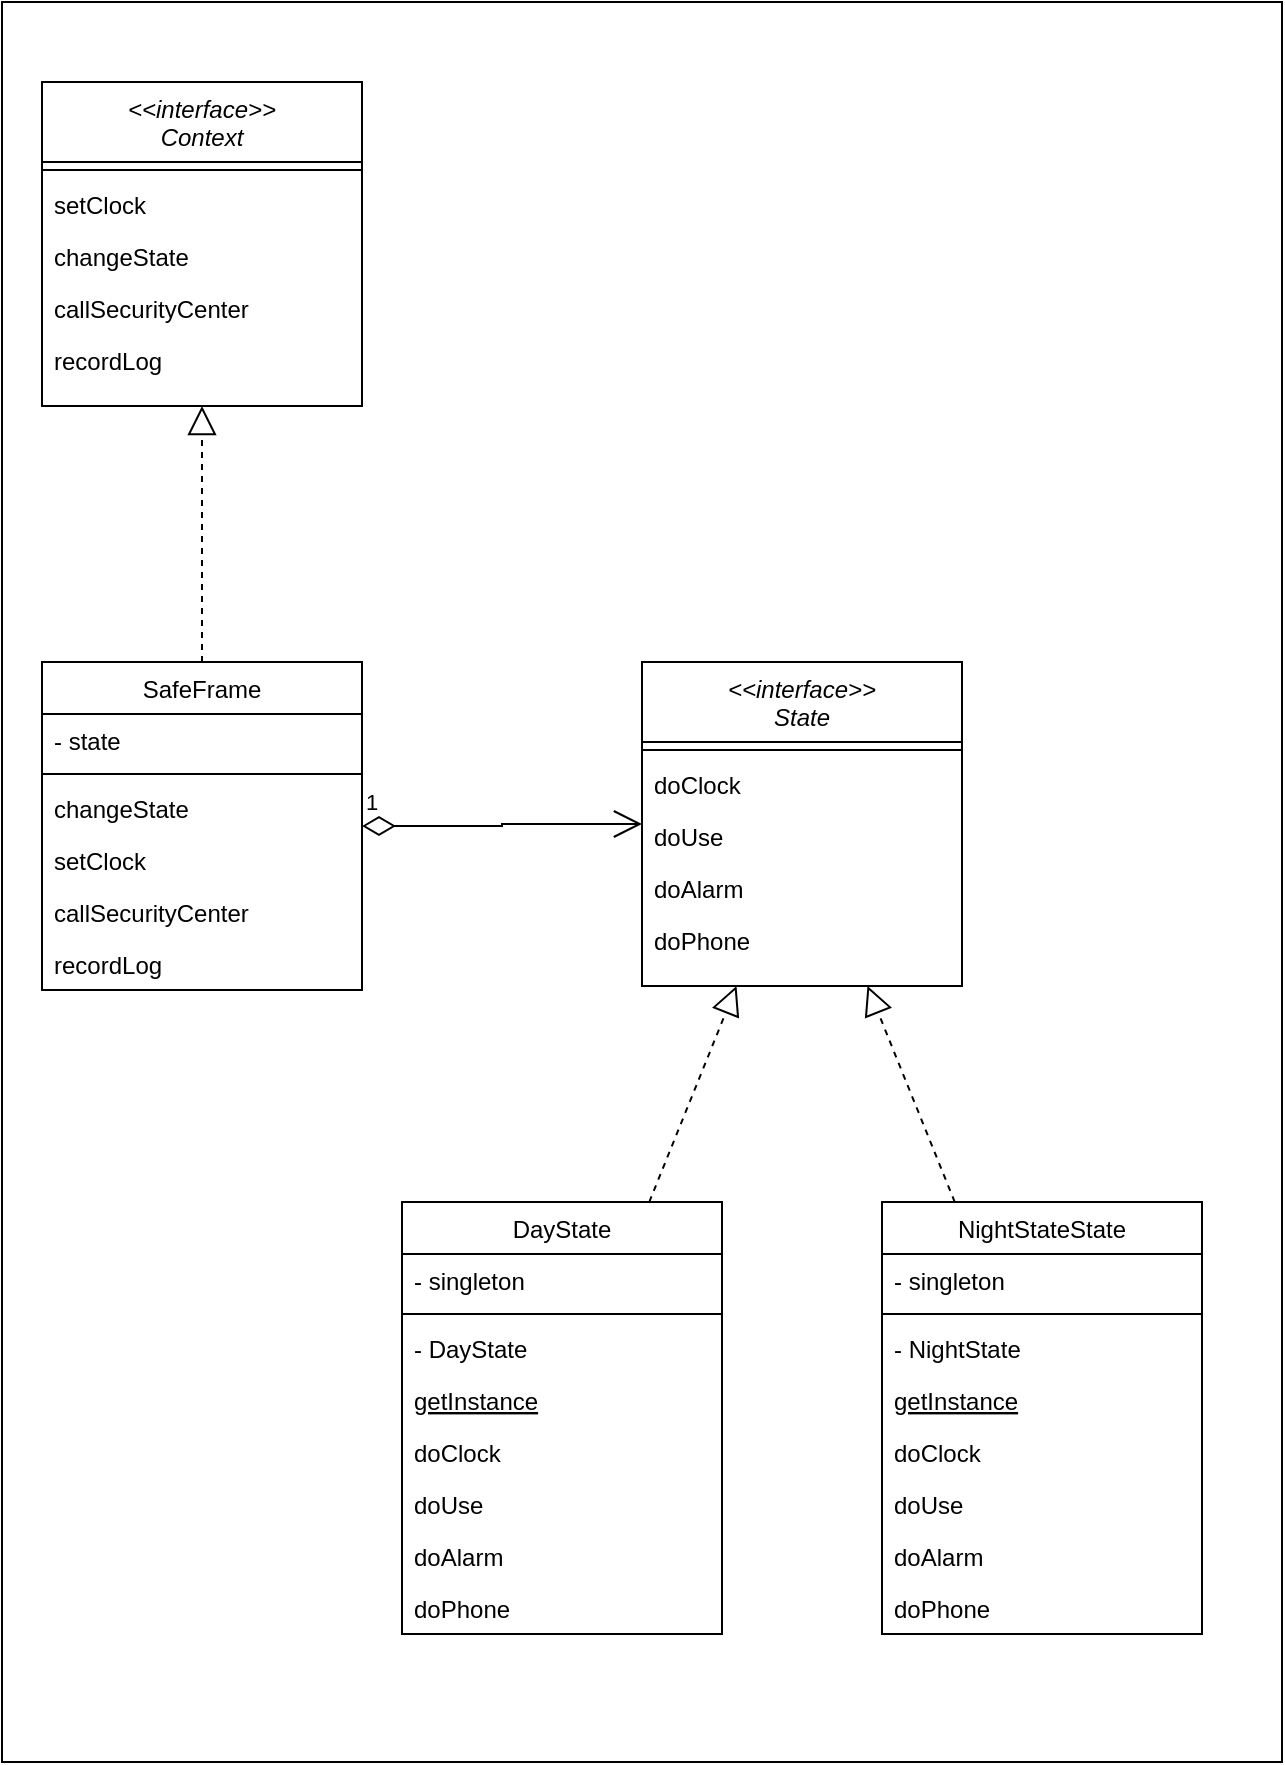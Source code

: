 <mxfile version="20.2.0" type="device"><diagram id="C5RBs43oDa-KdzZeNtuy" name="Page-1"><mxGraphModel dx="882" dy="1356" grid="1" gridSize="10" guides="1" tooltips="1" connect="1" arrows="1" fold="1" page="1" pageScale="1" pageWidth="827" pageHeight="1169" math="0" shadow="0"><root><mxCell id="WIyWlLk6GJQsqaUBKTNV-0"/><mxCell id="WIyWlLk6GJQsqaUBKTNV-1" parent="WIyWlLk6GJQsqaUBKTNV-0"/><mxCell id="r5tnW-3MV6C-ZkGrFcfl-54" value="" style="rounded=0;whiteSpace=wrap;html=1;" vertex="1" parent="WIyWlLk6GJQsqaUBKTNV-1"><mxGeometry x="200" y="80" width="640" height="880" as="geometry"/></mxCell><mxCell id="zkfFHV4jXpPFQw0GAbJ--0" value="&lt;&lt;interface&gt;&gt;&#10;Context" style="swimlane;fontStyle=2;align=center;verticalAlign=top;childLayout=stackLayout;horizontal=1;startSize=40;horizontalStack=0;resizeParent=1;resizeLast=0;collapsible=1;marginBottom=0;rounded=0;shadow=0;strokeWidth=1;" parent="WIyWlLk6GJQsqaUBKTNV-1" vertex="1"><mxGeometry x="220" y="120" width="160" height="162" as="geometry"><mxRectangle x="230" y="140" width="160" height="26" as="alternateBounds"/></mxGeometry></mxCell><mxCell id="zkfFHV4jXpPFQw0GAbJ--4" value="" style="line;html=1;strokeWidth=1;align=left;verticalAlign=middle;spacingTop=-1;spacingLeft=3;spacingRight=3;rotatable=0;labelPosition=right;points=[];portConstraint=eastwest;" parent="zkfFHV4jXpPFQw0GAbJ--0" vertex="1"><mxGeometry y="40" width="160" height="8" as="geometry"/></mxCell><mxCell id="zkfFHV4jXpPFQw0GAbJ--5" value="setClock" style="text;align=left;verticalAlign=top;spacingLeft=4;spacingRight=4;overflow=hidden;rotatable=0;points=[[0,0.5],[1,0.5]];portConstraint=eastwest;" parent="zkfFHV4jXpPFQw0GAbJ--0" vertex="1"><mxGeometry y="48" width="160" height="26" as="geometry"/></mxCell><mxCell id="r5tnW-3MV6C-ZkGrFcfl-0" value="changeState" style="text;align=left;verticalAlign=top;spacingLeft=4;spacingRight=4;overflow=hidden;rotatable=0;points=[[0,0.5],[1,0.5]];portConstraint=eastwest;" vertex="1" parent="zkfFHV4jXpPFQw0GAbJ--0"><mxGeometry y="74" width="160" height="26" as="geometry"/></mxCell><mxCell id="r5tnW-3MV6C-ZkGrFcfl-1" value="callSecurityCenter" style="text;align=left;verticalAlign=top;spacingLeft=4;spacingRight=4;overflow=hidden;rotatable=0;points=[[0,0.5],[1,0.5]];portConstraint=eastwest;" vertex="1" parent="zkfFHV4jXpPFQw0GAbJ--0"><mxGeometry y="100" width="160" height="26" as="geometry"/></mxCell><mxCell id="r5tnW-3MV6C-ZkGrFcfl-2" value="recordLog" style="text;align=left;verticalAlign=top;spacingLeft=4;spacingRight=4;overflow=hidden;rotatable=0;points=[[0,0.5],[1,0.5]];portConstraint=eastwest;" vertex="1" parent="zkfFHV4jXpPFQw0GAbJ--0"><mxGeometry y="126" width="160" height="26" as="geometry"/></mxCell><mxCell id="zkfFHV4jXpPFQw0GAbJ--17" value="SafeFrame" style="swimlane;fontStyle=0;align=center;verticalAlign=top;childLayout=stackLayout;horizontal=1;startSize=26;horizontalStack=0;resizeParent=1;resizeLast=0;collapsible=1;marginBottom=0;rounded=0;shadow=0;strokeWidth=1;" parent="WIyWlLk6GJQsqaUBKTNV-1" vertex="1"><mxGeometry x="220" y="410" width="160" height="164" as="geometry"><mxRectangle x="550" y="140" width="160" height="26" as="alternateBounds"/></mxGeometry></mxCell><mxCell id="zkfFHV4jXpPFQw0GAbJ--18" value="- state" style="text;align=left;verticalAlign=top;spacingLeft=4;spacingRight=4;overflow=hidden;rotatable=0;points=[[0,0.5],[1,0.5]];portConstraint=eastwest;" parent="zkfFHV4jXpPFQw0GAbJ--17" vertex="1"><mxGeometry y="26" width="160" height="26" as="geometry"/></mxCell><mxCell id="zkfFHV4jXpPFQw0GAbJ--23" value="" style="line;html=1;strokeWidth=1;align=left;verticalAlign=middle;spacingTop=-1;spacingLeft=3;spacingRight=3;rotatable=0;labelPosition=right;points=[];portConstraint=eastwest;" parent="zkfFHV4jXpPFQw0GAbJ--17" vertex="1"><mxGeometry y="52" width="160" height="8" as="geometry"/></mxCell><mxCell id="r5tnW-3MV6C-ZkGrFcfl-17" value="changeState" style="text;align=left;verticalAlign=top;spacingLeft=4;spacingRight=4;overflow=hidden;rotatable=0;points=[[0,0.5],[1,0.5]];portConstraint=eastwest;" vertex="1" parent="zkfFHV4jXpPFQw0GAbJ--17"><mxGeometry y="60" width="160" height="26" as="geometry"/></mxCell><mxCell id="r5tnW-3MV6C-ZkGrFcfl-18" value="setClock" style="text;align=left;verticalAlign=top;spacingLeft=4;spacingRight=4;overflow=hidden;rotatable=0;points=[[0,0.5],[1,0.5]];portConstraint=eastwest;" vertex="1" parent="zkfFHV4jXpPFQw0GAbJ--17"><mxGeometry y="86" width="160" height="26" as="geometry"/></mxCell><mxCell id="r5tnW-3MV6C-ZkGrFcfl-16" value="callSecurityCenter" style="text;align=left;verticalAlign=top;spacingLeft=4;spacingRight=4;overflow=hidden;rotatable=0;points=[[0,0.5],[1,0.5]];portConstraint=eastwest;" vertex="1" parent="zkfFHV4jXpPFQw0GAbJ--17"><mxGeometry y="112" width="160" height="26" as="geometry"/></mxCell><mxCell id="r5tnW-3MV6C-ZkGrFcfl-15" value="recordLog" style="text;align=left;verticalAlign=top;spacingLeft=4;spacingRight=4;overflow=hidden;rotatable=0;points=[[0,0.5],[1,0.5]];portConstraint=eastwest;" vertex="1" parent="zkfFHV4jXpPFQw0GAbJ--17"><mxGeometry y="138" width="160" height="26" as="geometry"/></mxCell><mxCell id="r5tnW-3MV6C-ZkGrFcfl-19" value="&lt;&lt;interface&gt;&gt;&#10;State" style="swimlane;fontStyle=2;align=center;verticalAlign=top;childLayout=stackLayout;horizontal=1;startSize=40;horizontalStack=0;resizeParent=1;resizeLast=0;collapsible=1;marginBottom=0;rounded=0;shadow=0;strokeWidth=1;" vertex="1" parent="WIyWlLk6GJQsqaUBKTNV-1"><mxGeometry x="520" y="410" width="160" height="162" as="geometry"><mxRectangle x="230" y="140" width="160" height="26" as="alternateBounds"/></mxGeometry></mxCell><mxCell id="r5tnW-3MV6C-ZkGrFcfl-20" value="" style="line;html=1;strokeWidth=1;align=left;verticalAlign=middle;spacingTop=-1;spacingLeft=3;spacingRight=3;rotatable=0;labelPosition=right;points=[];portConstraint=eastwest;" vertex="1" parent="r5tnW-3MV6C-ZkGrFcfl-19"><mxGeometry y="40" width="160" height="8" as="geometry"/></mxCell><mxCell id="r5tnW-3MV6C-ZkGrFcfl-21" value="doClock" style="text;align=left;verticalAlign=top;spacingLeft=4;spacingRight=4;overflow=hidden;rotatable=0;points=[[0,0.5],[1,0.5]];portConstraint=eastwest;" vertex="1" parent="r5tnW-3MV6C-ZkGrFcfl-19"><mxGeometry y="48" width="160" height="26" as="geometry"/></mxCell><mxCell id="r5tnW-3MV6C-ZkGrFcfl-22" value="doUse" style="text;align=left;verticalAlign=top;spacingLeft=4;spacingRight=4;overflow=hidden;rotatable=0;points=[[0,0.5],[1,0.5]];portConstraint=eastwest;" vertex="1" parent="r5tnW-3MV6C-ZkGrFcfl-19"><mxGeometry y="74" width="160" height="26" as="geometry"/></mxCell><mxCell id="r5tnW-3MV6C-ZkGrFcfl-23" value="doAlarm" style="text;align=left;verticalAlign=top;spacingLeft=4;spacingRight=4;overflow=hidden;rotatable=0;points=[[0,0.5],[1,0.5]];portConstraint=eastwest;" vertex="1" parent="r5tnW-3MV6C-ZkGrFcfl-19"><mxGeometry y="100" width="160" height="26" as="geometry"/></mxCell><mxCell id="r5tnW-3MV6C-ZkGrFcfl-24" value="doPhone" style="text;align=left;verticalAlign=top;spacingLeft=4;spacingRight=4;overflow=hidden;rotatable=0;points=[[0,0.5],[1,0.5]];portConstraint=eastwest;" vertex="1" parent="r5tnW-3MV6C-ZkGrFcfl-19"><mxGeometry y="126" width="160" height="26" as="geometry"/></mxCell><mxCell id="r5tnW-3MV6C-ZkGrFcfl-25" value="DayState" style="swimlane;fontStyle=0;align=center;verticalAlign=top;childLayout=stackLayout;horizontal=1;startSize=26;horizontalStack=0;resizeParent=1;resizeLast=0;collapsible=1;marginBottom=0;rounded=0;shadow=0;strokeWidth=1;" vertex="1" parent="WIyWlLk6GJQsqaUBKTNV-1"><mxGeometry x="400" y="680" width="160" height="216" as="geometry"><mxRectangle x="550" y="140" width="160" height="26" as="alternateBounds"/></mxGeometry></mxCell><mxCell id="r5tnW-3MV6C-ZkGrFcfl-26" value="- singleton" style="text;align=left;verticalAlign=top;spacingLeft=4;spacingRight=4;overflow=hidden;rotatable=0;points=[[0,0.5],[1,0.5]];portConstraint=eastwest;" vertex="1" parent="r5tnW-3MV6C-ZkGrFcfl-25"><mxGeometry y="26" width="160" height="26" as="geometry"/></mxCell><mxCell id="r5tnW-3MV6C-ZkGrFcfl-27" value="" style="line;html=1;strokeWidth=1;align=left;verticalAlign=middle;spacingTop=-1;spacingLeft=3;spacingRight=3;rotatable=0;labelPosition=right;points=[];portConstraint=eastwest;" vertex="1" parent="r5tnW-3MV6C-ZkGrFcfl-25"><mxGeometry y="52" width="160" height="8" as="geometry"/></mxCell><mxCell id="r5tnW-3MV6C-ZkGrFcfl-31" value="- DayState" style="text;align=left;verticalAlign=top;spacingLeft=4;spacingRight=4;overflow=hidden;rotatable=0;points=[[0,0.5],[1,0.5]];portConstraint=eastwest;" vertex="1" parent="r5tnW-3MV6C-ZkGrFcfl-25"><mxGeometry y="60" width="160" height="26" as="geometry"/></mxCell><mxCell id="r5tnW-3MV6C-ZkGrFcfl-40" value="getInstance" style="text;align=left;verticalAlign=top;spacingLeft=4;spacingRight=4;overflow=hidden;rotatable=0;points=[[0,0.5],[1,0.5]];portConstraint=eastwest;fontStyle=4" vertex="1" parent="r5tnW-3MV6C-ZkGrFcfl-25"><mxGeometry y="86" width="160" height="26" as="geometry"/></mxCell><mxCell id="r5tnW-3MV6C-ZkGrFcfl-36" value="doClock" style="text;align=left;verticalAlign=top;spacingLeft=4;spacingRight=4;overflow=hidden;rotatable=0;points=[[0,0.5],[1,0.5]];portConstraint=eastwest;" vertex="1" parent="r5tnW-3MV6C-ZkGrFcfl-25"><mxGeometry y="112" width="160" height="26" as="geometry"/></mxCell><mxCell id="r5tnW-3MV6C-ZkGrFcfl-37" value="doUse" style="text;align=left;verticalAlign=top;spacingLeft=4;spacingRight=4;overflow=hidden;rotatable=0;points=[[0,0.5],[1,0.5]];portConstraint=eastwest;" vertex="1" parent="r5tnW-3MV6C-ZkGrFcfl-25"><mxGeometry y="138" width="160" height="26" as="geometry"/></mxCell><mxCell id="r5tnW-3MV6C-ZkGrFcfl-38" value="doAlarm" style="text;align=left;verticalAlign=top;spacingLeft=4;spacingRight=4;overflow=hidden;rotatable=0;points=[[0,0.5],[1,0.5]];portConstraint=eastwest;" vertex="1" parent="r5tnW-3MV6C-ZkGrFcfl-25"><mxGeometry y="164" width="160" height="26" as="geometry"/></mxCell><mxCell id="r5tnW-3MV6C-ZkGrFcfl-39" value="doPhone" style="text;align=left;verticalAlign=top;spacingLeft=4;spacingRight=4;overflow=hidden;rotatable=0;points=[[0,0.5],[1,0.5]];portConstraint=eastwest;" vertex="1" parent="r5tnW-3MV6C-ZkGrFcfl-25"><mxGeometry y="190" width="160" height="26" as="geometry"/></mxCell><mxCell id="r5tnW-3MV6C-ZkGrFcfl-41" value="NightStateState" style="swimlane;fontStyle=0;align=center;verticalAlign=top;childLayout=stackLayout;horizontal=1;startSize=26;horizontalStack=0;resizeParent=1;resizeLast=0;collapsible=1;marginBottom=0;rounded=0;shadow=0;strokeWidth=1;" vertex="1" parent="WIyWlLk6GJQsqaUBKTNV-1"><mxGeometry x="640" y="680" width="160" height="216" as="geometry"><mxRectangle x="550" y="140" width="160" height="26" as="alternateBounds"/></mxGeometry></mxCell><mxCell id="r5tnW-3MV6C-ZkGrFcfl-42" value="- singleton" style="text;align=left;verticalAlign=top;spacingLeft=4;spacingRight=4;overflow=hidden;rotatable=0;points=[[0,0.5],[1,0.5]];portConstraint=eastwest;" vertex="1" parent="r5tnW-3MV6C-ZkGrFcfl-41"><mxGeometry y="26" width="160" height="26" as="geometry"/></mxCell><mxCell id="r5tnW-3MV6C-ZkGrFcfl-43" value="" style="line;html=1;strokeWidth=1;align=left;verticalAlign=middle;spacingTop=-1;spacingLeft=3;spacingRight=3;rotatable=0;labelPosition=right;points=[];portConstraint=eastwest;" vertex="1" parent="r5tnW-3MV6C-ZkGrFcfl-41"><mxGeometry y="52" width="160" height="8" as="geometry"/></mxCell><mxCell id="r5tnW-3MV6C-ZkGrFcfl-44" value="- NightState" style="text;align=left;verticalAlign=top;spacingLeft=4;spacingRight=4;overflow=hidden;rotatable=0;points=[[0,0.5],[1,0.5]];portConstraint=eastwest;" vertex="1" parent="r5tnW-3MV6C-ZkGrFcfl-41"><mxGeometry y="60" width="160" height="26" as="geometry"/></mxCell><mxCell id="r5tnW-3MV6C-ZkGrFcfl-45" value="getInstance" style="text;align=left;verticalAlign=top;spacingLeft=4;spacingRight=4;overflow=hidden;rotatable=0;points=[[0,0.5],[1,0.5]];portConstraint=eastwest;fontStyle=4" vertex="1" parent="r5tnW-3MV6C-ZkGrFcfl-41"><mxGeometry y="86" width="160" height="26" as="geometry"/></mxCell><mxCell id="r5tnW-3MV6C-ZkGrFcfl-46" value="doClock" style="text;align=left;verticalAlign=top;spacingLeft=4;spacingRight=4;overflow=hidden;rotatable=0;points=[[0,0.5],[1,0.5]];portConstraint=eastwest;" vertex="1" parent="r5tnW-3MV6C-ZkGrFcfl-41"><mxGeometry y="112" width="160" height="26" as="geometry"/></mxCell><mxCell id="r5tnW-3MV6C-ZkGrFcfl-47" value="doUse" style="text;align=left;verticalAlign=top;spacingLeft=4;spacingRight=4;overflow=hidden;rotatable=0;points=[[0,0.5],[1,0.5]];portConstraint=eastwest;" vertex="1" parent="r5tnW-3MV6C-ZkGrFcfl-41"><mxGeometry y="138" width="160" height="26" as="geometry"/></mxCell><mxCell id="r5tnW-3MV6C-ZkGrFcfl-48" value="doAlarm" style="text;align=left;verticalAlign=top;spacingLeft=4;spacingRight=4;overflow=hidden;rotatable=0;points=[[0,0.5],[1,0.5]];portConstraint=eastwest;" vertex="1" parent="r5tnW-3MV6C-ZkGrFcfl-41"><mxGeometry y="164" width="160" height="26" as="geometry"/></mxCell><mxCell id="r5tnW-3MV6C-ZkGrFcfl-49" value="doPhone" style="text;align=left;verticalAlign=top;spacingLeft=4;spacingRight=4;overflow=hidden;rotatable=0;points=[[0,0.5],[1,0.5]];portConstraint=eastwest;" vertex="1" parent="r5tnW-3MV6C-ZkGrFcfl-41"><mxGeometry y="190" width="160" height="26" as="geometry"/></mxCell><mxCell id="r5tnW-3MV6C-ZkGrFcfl-50" value="" style="endArrow=block;dashed=1;endFill=0;endSize=12;html=1;rounded=0;" edge="1" parent="WIyWlLk6GJQsqaUBKTNV-1" source="r5tnW-3MV6C-ZkGrFcfl-25" target="r5tnW-3MV6C-ZkGrFcfl-19"><mxGeometry width="160" relative="1" as="geometry"><mxPoint x="270" y="890" as="sourcePoint"/><mxPoint x="430" y="890" as="targetPoint"/></mxGeometry></mxCell><mxCell id="r5tnW-3MV6C-ZkGrFcfl-51" value="" style="endArrow=block;dashed=1;endFill=0;endSize=12;html=1;rounded=0;" edge="1" parent="WIyWlLk6GJQsqaUBKTNV-1" source="r5tnW-3MV6C-ZkGrFcfl-41" target="r5tnW-3MV6C-ZkGrFcfl-19"><mxGeometry width="160" relative="1" as="geometry"><mxPoint x="533.636" y="690" as="sourcePoint"/><mxPoint x="577.273" y="582" as="targetPoint"/></mxGeometry></mxCell><mxCell id="r5tnW-3MV6C-ZkGrFcfl-52" value="" style="endArrow=block;dashed=1;endFill=0;endSize=12;html=1;rounded=0;" edge="1" parent="WIyWlLk6GJQsqaUBKTNV-1" source="zkfFHV4jXpPFQw0GAbJ--17" target="zkfFHV4jXpPFQw0GAbJ--0"><mxGeometry width="160" relative="1" as="geometry"><mxPoint x="686.364" y="690" as="sourcePoint"/><mxPoint x="642.727" y="582" as="targetPoint"/></mxGeometry></mxCell><mxCell id="r5tnW-3MV6C-ZkGrFcfl-53" value="1" style="endArrow=open;html=1;endSize=12;startArrow=diamondThin;startSize=14;startFill=0;edgeStyle=orthogonalEdgeStyle;align=left;verticalAlign=bottom;rounded=0;" edge="1" parent="WIyWlLk6GJQsqaUBKTNV-1" source="zkfFHV4jXpPFQw0GAbJ--17" target="r5tnW-3MV6C-ZkGrFcfl-19"><mxGeometry x="-1" y="3" relative="1" as="geometry"><mxPoint x="180" y="740" as="sourcePoint"/><mxPoint x="340" y="740" as="targetPoint"/></mxGeometry></mxCell></root></mxGraphModel></diagram></mxfile>